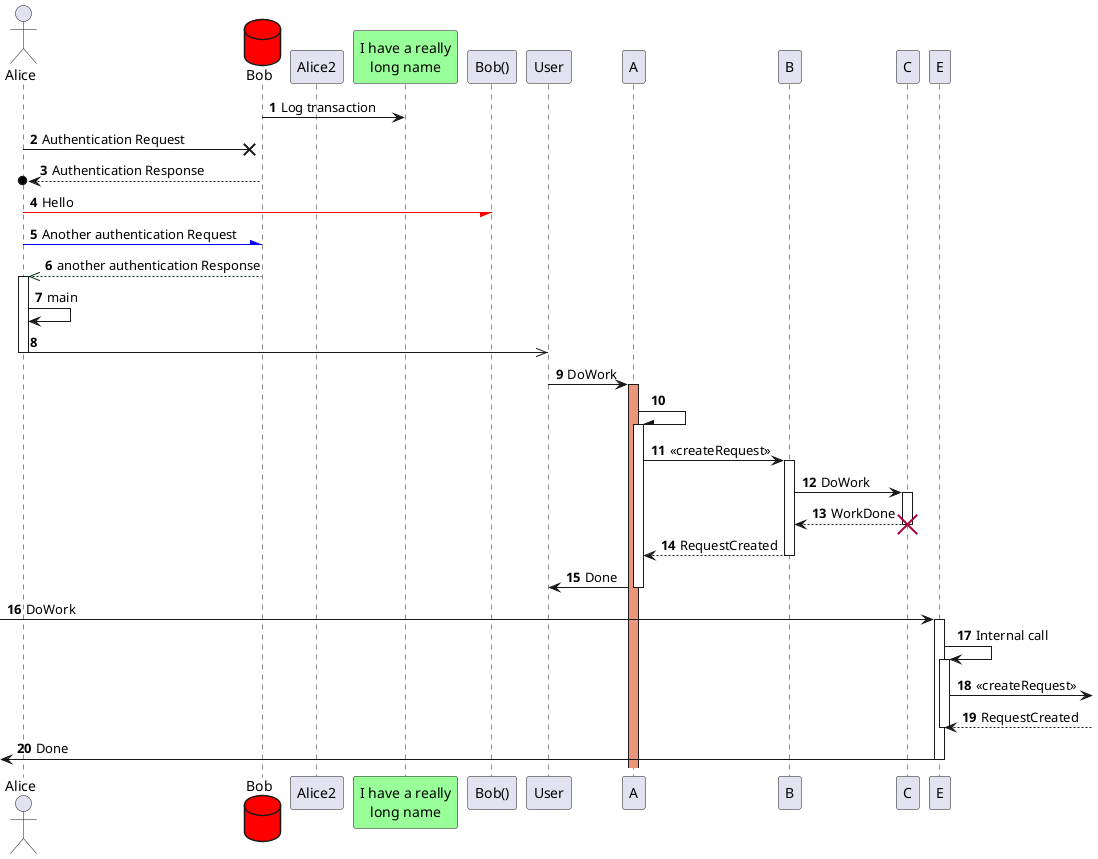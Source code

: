 @startuml
autonumber
actor Alice
database Bob #red
participant Alice2
participant "I have a really\nlong name" as L #99FF99
Bob->L: Log transaction
Alice ->X Bob: Authentication Request
Bob -->O Alice: Authentication Response
Alice -[#red]/ "Bob()" : Hello
Alice -[#blue]\ Bob: Another authentication Request
Alice <<[#00300F]-- Bob: another authentication Response
activate Alice
Alice ->Alice:main
Alice ->>User
deactivate Alice
participant User
User -> A: DoWork
activate A #DarkSalmon
A-\A
activate A
A -> B: << createRequest >>
activate B
B -> C: DoWork
activate C
C --> B: WorkDone
destroy C
B --> A: RequestCreated
deactivate B
A -> User: Done
deactivate A

[-> E: DoWork
activate E
E -> E: Internal call
activate E
E ->] : << createRequest >>
E<--] : RequestCreated
deactivate E
[<- E: Done
deactivate E
@enduml